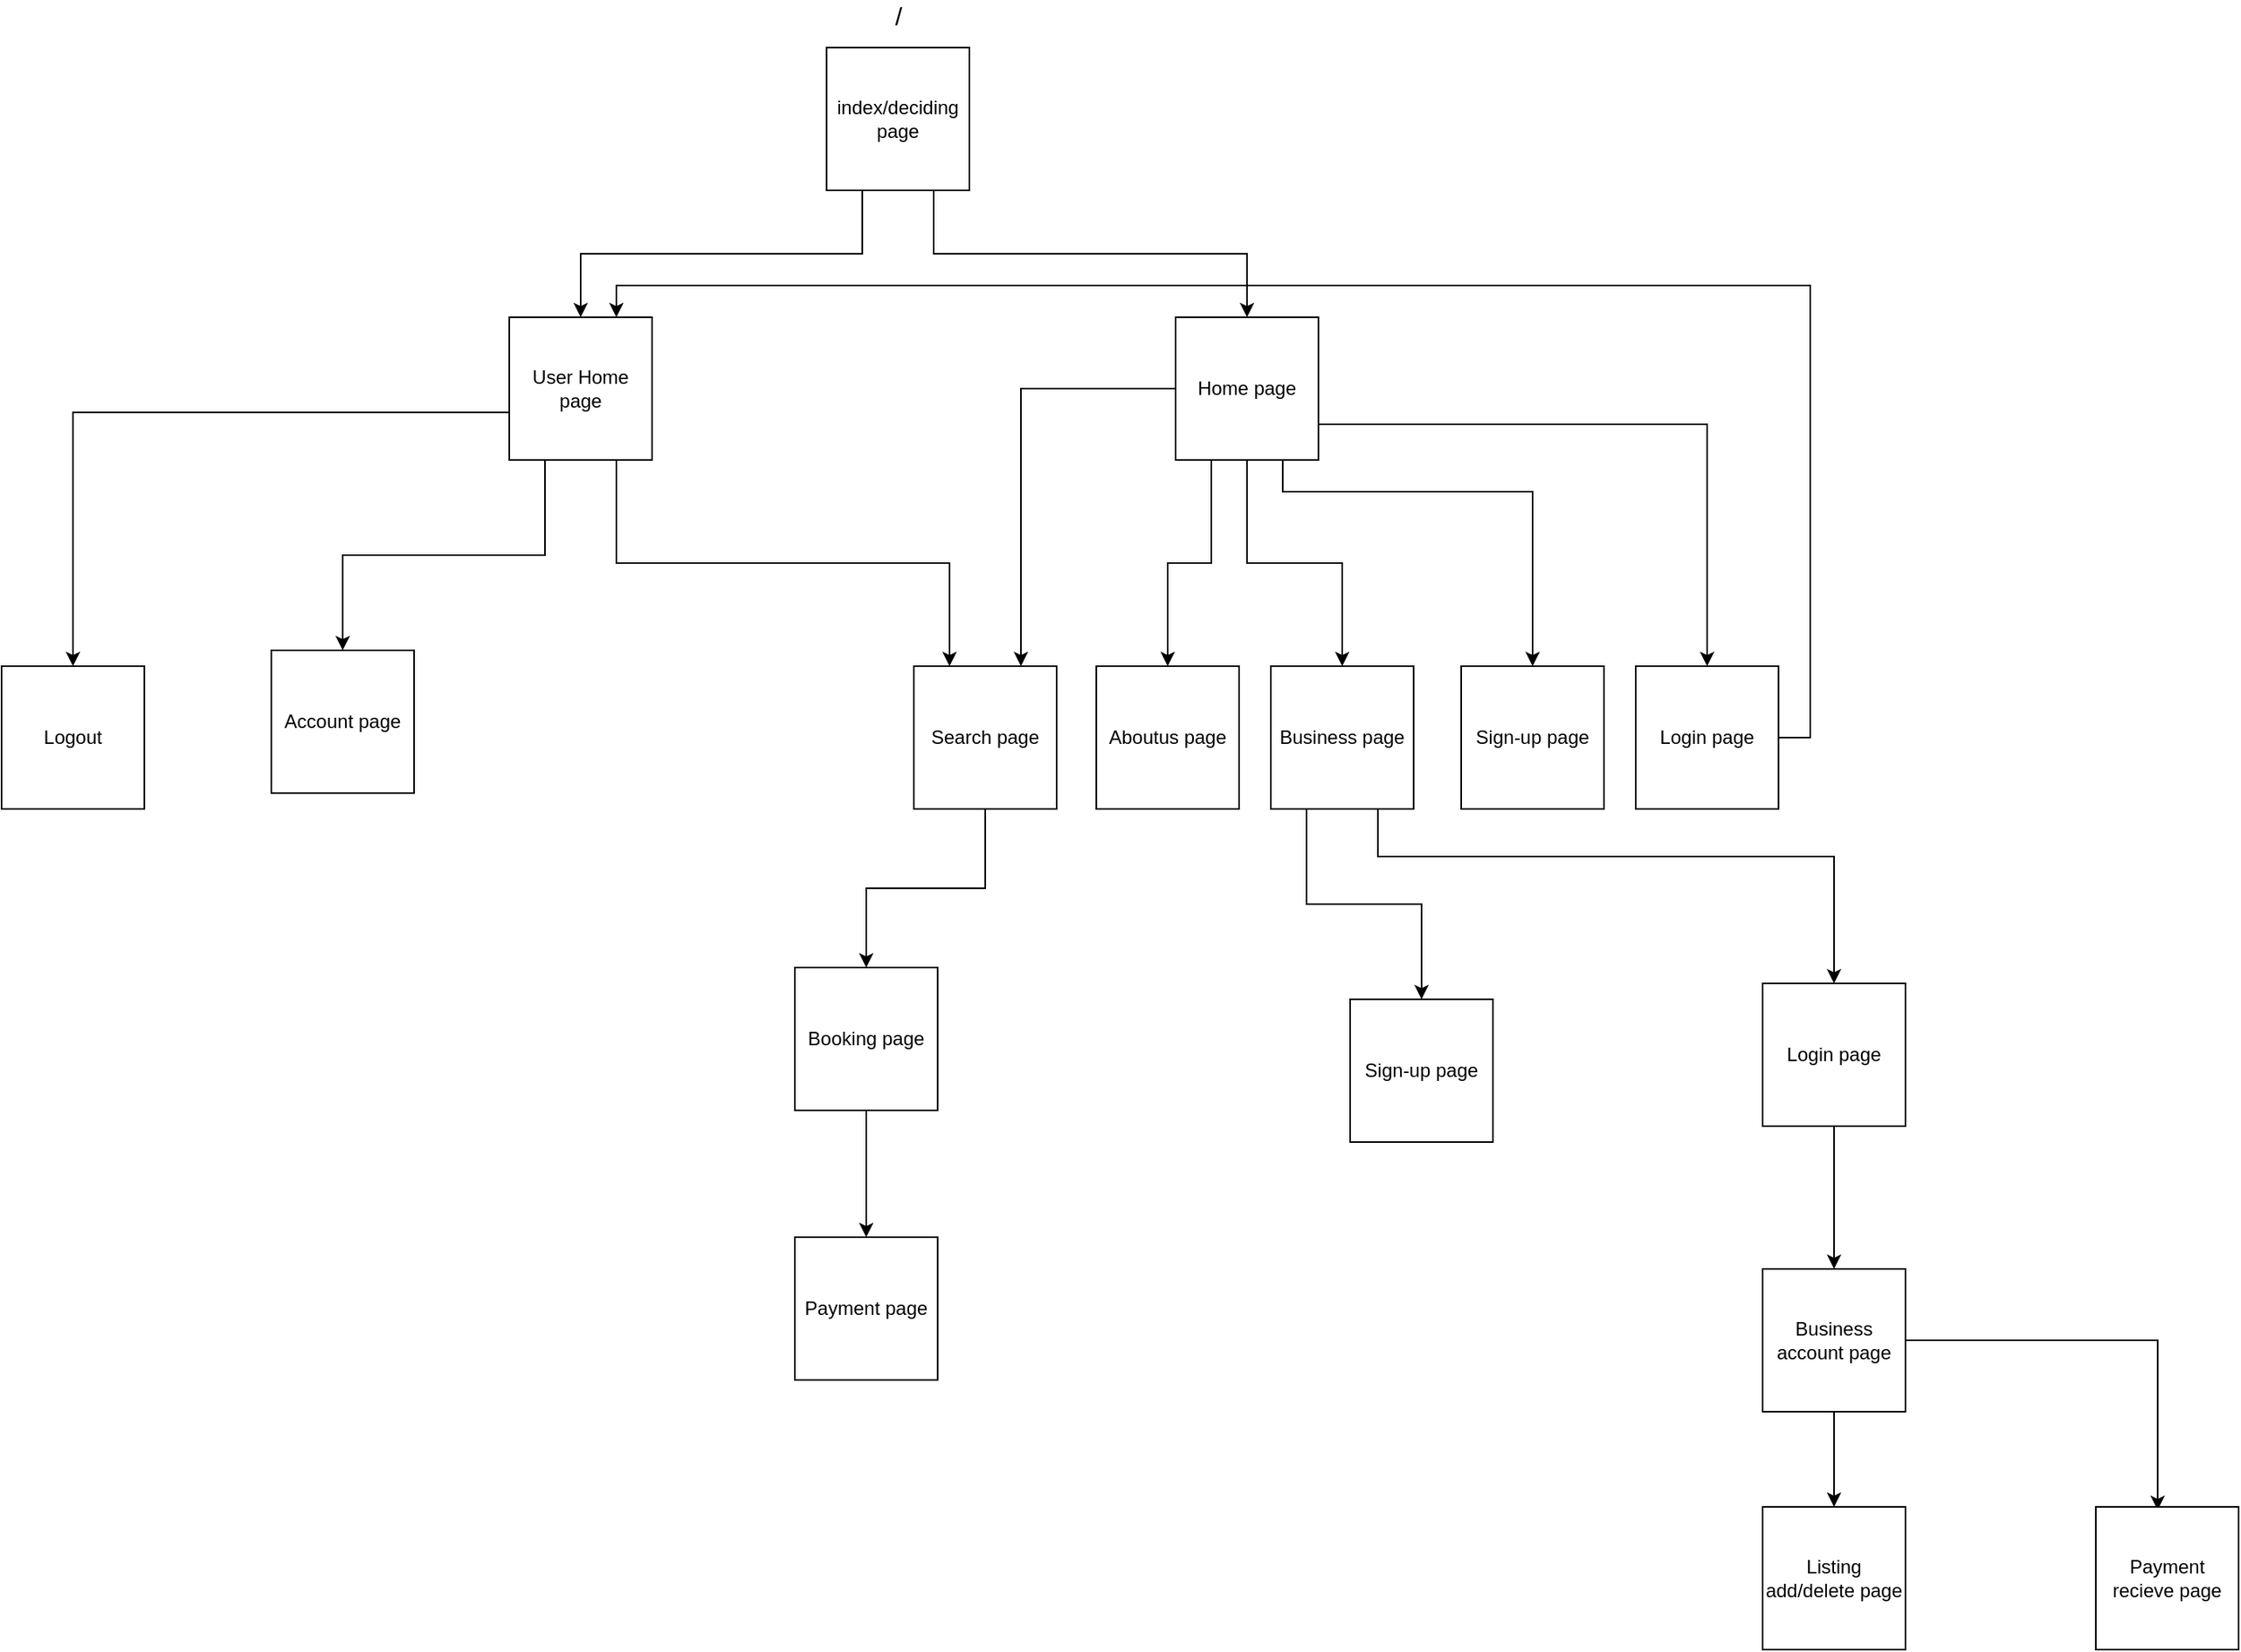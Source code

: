 <mxfile version="14.7.8" type="github">
  <diagram id="9qWIelaiJ4xFkZr7DGf-" name="Page-1">
    <mxGraphModel dx="1422" dy="757" grid="1" gridSize="10" guides="1" tooltips="1" connect="1" arrows="1" fold="1" page="1" pageScale="1" pageWidth="3300" pageHeight="2339" math="0" shadow="0">
      <root>
        <mxCell id="0" />
        <mxCell id="1" parent="0" />
        <mxCell id="l4otnNqnhNK3BgZwbTVl-9" style="edgeStyle=orthogonalEdgeStyle;rounded=0;orthogonalLoop=1;jettySize=auto;html=1;exitX=0.25;exitY=1;exitDx=0;exitDy=0;entryX=0.5;entryY=0;entryDx=0;entryDy=0;" edge="1" parent="1" source="l4otnNqnhNK3BgZwbTVl-1" target="l4otnNqnhNK3BgZwbTVl-5">
          <mxGeometry relative="1" as="geometry" />
        </mxCell>
        <mxCell id="l4otnNqnhNK3BgZwbTVl-10" style="edgeStyle=orthogonalEdgeStyle;rounded=0;orthogonalLoop=1;jettySize=auto;html=1;exitX=0.75;exitY=1;exitDx=0;exitDy=0;entryX=0.5;entryY=0;entryDx=0;entryDy=0;" edge="1" parent="1" source="l4otnNqnhNK3BgZwbTVl-1" target="l4otnNqnhNK3BgZwbTVl-3">
          <mxGeometry relative="1" as="geometry" />
        </mxCell>
        <mxCell id="l4otnNqnhNK3BgZwbTVl-1" value="index/deciding page" style="whiteSpace=wrap;html=1;aspect=fixed;" vertex="1" parent="1">
          <mxGeometry x="560" y="90" width="90" height="90" as="geometry" />
        </mxCell>
        <mxCell id="l4otnNqnhNK3BgZwbTVl-2" value="/" style="text;html=1;align=center;verticalAlign=middle;resizable=0;points=[];autosize=1;strokeColor=none;fontSize=16;" vertex="1" parent="1">
          <mxGeometry x="595" y="60" width="20" height="20" as="geometry" />
        </mxCell>
        <mxCell id="l4otnNqnhNK3BgZwbTVl-19" style="edgeStyle=orthogonalEdgeStyle;rounded=0;orthogonalLoop=1;jettySize=auto;html=1;exitX=1;exitY=0.75;exitDx=0;exitDy=0;entryX=0.5;entryY=0;entryDx=0;entryDy=0;fontSize=16;" edge="1" parent="1" source="l4otnNqnhNK3BgZwbTVl-3" target="l4otnNqnhNK3BgZwbTVl-12">
          <mxGeometry relative="1" as="geometry" />
        </mxCell>
        <mxCell id="l4otnNqnhNK3BgZwbTVl-20" style="edgeStyle=orthogonalEdgeStyle;rounded=0;orthogonalLoop=1;jettySize=auto;html=1;exitX=0.75;exitY=1;exitDx=0;exitDy=0;fontSize=16;" edge="1" parent="1" source="l4otnNqnhNK3BgZwbTVl-3" target="l4otnNqnhNK3BgZwbTVl-11">
          <mxGeometry relative="1" as="geometry">
            <Array as="points">
              <mxPoint x="848" y="370" />
              <mxPoint x="1005" y="370" />
            </Array>
          </mxGeometry>
        </mxCell>
        <mxCell id="l4otnNqnhNK3BgZwbTVl-21" style="edgeStyle=orthogonalEdgeStyle;rounded=0;orthogonalLoop=1;jettySize=auto;html=1;exitX=0.5;exitY=1;exitDx=0;exitDy=0;fontSize=16;" edge="1" parent="1" source="l4otnNqnhNK3BgZwbTVl-3" target="l4otnNqnhNK3BgZwbTVl-13">
          <mxGeometry relative="1" as="geometry" />
        </mxCell>
        <mxCell id="l4otnNqnhNK3BgZwbTVl-22" style="edgeStyle=orthogonalEdgeStyle;rounded=0;orthogonalLoop=1;jettySize=auto;html=1;exitX=0.25;exitY=1;exitDx=0;exitDy=0;fontSize=16;" edge="1" parent="1" source="l4otnNqnhNK3BgZwbTVl-3" target="l4otnNqnhNK3BgZwbTVl-14">
          <mxGeometry relative="1" as="geometry" />
        </mxCell>
        <mxCell id="l4otnNqnhNK3BgZwbTVl-23" style="edgeStyle=orthogonalEdgeStyle;rounded=0;orthogonalLoop=1;jettySize=auto;html=1;exitX=0;exitY=0.5;exitDx=0;exitDy=0;entryX=0.75;entryY=0;entryDx=0;entryDy=0;fontSize=16;" edge="1" parent="1" source="l4otnNqnhNK3BgZwbTVl-3" target="l4otnNqnhNK3BgZwbTVl-15">
          <mxGeometry relative="1" as="geometry" />
        </mxCell>
        <mxCell id="l4otnNqnhNK3BgZwbTVl-3" value="Home page" style="whiteSpace=wrap;html=1;aspect=fixed;" vertex="1" parent="1">
          <mxGeometry x="780" y="260" width="90" height="90" as="geometry" />
        </mxCell>
        <mxCell id="l4otnNqnhNK3BgZwbTVl-24" style="edgeStyle=orthogonalEdgeStyle;rounded=0;orthogonalLoop=1;jettySize=auto;html=1;exitX=0;exitY=0.667;exitDx=0;exitDy=0;entryX=0.5;entryY=0;entryDx=0;entryDy=0;fontSize=16;exitPerimeter=0;" edge="1" parent="1" source="l4otnNqnhNK3BgZwbTVl-5" target="l4otnNqnhNK3BgZwbTVl-16">
          <mxGeometry relative="1" as="geometry">
            <Array as="points">
              <mxPoint x="85" y="320" />
            </Array>
          </mxGeometry>
        </mxCell>
        <mxCell id="l4otnNqnhNK3BgZwbTVl-25" style="edgeStyle=orthogonalEdgeStyle;rounded=0;orthogonalLoop=1;jettySize=auto;html=1;exitX=0.25;exitY=1;exitDx=0;exitDy=0;fontSize=16;" edge="1" parent="1" source="l4otnNqnhNK3BgZwbTVl-5" target="l4otnNqnhNK3BgZwbTVl-17">
          <mxGeometry relative="1" as="geometry" />
        </mxCell>
        <mxCell id="l4otnNqnhNK3BgZwbTVl-26" style="edgeStyle=orthogonalEdgeStyle;rounded=0;orthogonalLoop=1;jettySize=auto;html=1;exitX=0.75;exitY=1;exitDx=0;exitDy=0;entryX=0.25;entryY=0;entryDx=0;entryDy=0;fontSize=16;" edge="1" parent="1" source="l4otnNqnhNK3BgZwbTVl-5" target="l4otnNqnhNK3BgZwbTVl-15">
          <mxGeometry relative="1" as="geometry" />
        </mxCell>
        <mxCell id="l4otnNqnhNK3BgZwbTVl-5" value="User Home page" style="whiteSpace=wrap;html=1;aspect=fixed;" vertex="1" parent="1">
          <mxGeometry x="360" y="260" width="90" height="90" as="geometry" />
        </mxCell>
        <mxCell id="l4otnNqnhNK3BgZwbTVl-11" value="Sign-up page" style="whiteSpace=wrap;html=1;aspect=fixed;" vertex="1" parent="1">
          <mxGeometry x="960" y="480" width="90" height="90" as="geometry" />
        </mxCell>
        <mxCell id="l4otnNqnhNK3BgZwbTVl-35" style="edgeStyle=orthogonalEdgeStyle;rounded=0;orthogonalLoop=1;jettySize=auto;html=1;exitX=1;exitY=0.5;exitDx=0;exitDy=0;fontSize=16;entryX=0.75;entryY=0;entryDx=0;entryDy=0;" edge="1" parent="1" source="l4otnNqnhNK3BgZwbTVl-12" target="l4otnNqnhNK3BgZwbTVl-5">
          <mxGeometry relative="1" as="geometry">
            <mxPoint x="470" y="190" as="targetPoint" />
          </mxGeometry>
        </mxCell>
        <mxCell id="l4otnNqnhNK3BgZwbTVl-12" value="Login page" style="whiteSpace=wrap;html=1;aspect=fixed;" vertex="1" parent="1">
          <mxGeometry x="1070" y="480" width="90" height="90" as="geometry" />
        </mxCell>
        <mxCell id="l4otnNqnhNK3BgZwbTVl-33" style="edgeStyle=orthogonalEdgeStyle;rounded=0;orthogonalLoop=1;jettySize=auto;html=1;exitX=0.75;exitY=1;exitDx=0;exitDy=0;entryX=0.5;entryY=0;entryDx=0;entryDy=0;fontSize=16;" edge="1" parent="1" source="l4otnNqnhNK3BgZwbTVl-13" target="l4otnNqnhNK3BgZwbTVl-32">
          <mxGeometry relative="1" as="geometry">
            <Array as="points">
              <mxPoint x="908" y="600" />
              <mxPoint x="1195" y="600" />
            </Array>
          </mxGeometry>
        </mxCell>
        <mxCell id="l4otnNqnhNK3BgZwbTVl-34" style="edgeStyle=orthogonalEdgeStyle;rounded=0;orthogonalLoop=1;jettySize=auto;html=1;exitX=0.25;exitY=1;exitDx=0;exitDy=0;entryX=0.5;entryY=0;entryDx=0;entryDy=0;fontSize=16;" edge="1" parent="1" source="l4otnNqnhNK3BgZwbTVl-13" target="l4otnNqnhNK3BgZwbTVl-31">
          <mxGeometry relative="1" as="geometry" />
        </mxCell>
        <mxCell id="l4otnNqnhNK3BgZwbTVl-13" value="Business page" style="whiteSpace=wrap;html=1;aspect=fixed;" vertex="1" parent="1">
          <mxGeometry x="840" y="480" width="90" height="90" as="geometry" />
        </mxCell>
        <mxCell id="l4otnNqnhNK3BgZwbTVl-14" value="Aboutus page" style="whiteSpace=wrap;html=1;aspect=fixed;" vertex="1" parent="1">
          <mxGeometry x="730" y="480" width="90" height="90" as="geometry" />
        </mxCell>
        <mxCell id="l4otnNqnhNK3BgZwbTVl-28" style="edgeStyle=orthogonalEdgeStyle;rounded=0;orthogonalLoop=1;jettySize=auto;html=1;exitX=0.5;exitY=1;exitDx=0;exitDy=0;entryX=0.5;entryY=0;entryDx=0;entryDy=0;fontSize=16;" edge="1" parent="1" source="l4otnNqnhNK3BgZwbTVl-15" target="l4otnNqnhNK3BgZwbTVl-27">
          <mxGeometry relative="1" as="geometry" />
        </mxCell>
        <mxCell id="l4otnNqnhNK3BgZwbTVl-15" value="Search page" style="whiteSpace=wrap;html=1;aspect=fixed;" vertex="1" parent="1">
          <mxGeometry x="615" y="480" width="90" height="90" as="geometry" />
        </mxCell>
        <mxCell id="l4otnNqnhNK3BgZwbTVl-16" value="Logout" style="whiteSpace=wrap;html=1;aspect=fixed;" vertex="1" parent="1">
          <mxGeometry x="40" y="480" width="90" height="90" as="geometry" />
        </mxCell>
        <mxCell id="l4otnNqnhNK3BgZwbTVl-17" value="Account page" style="whiteSpace=wrap;html=1;aspect=fixed;" vertex="1" parent="1">
          <mxGeometry x="210" y="470" width="90" height="90" as="geometry" />
        </mxCell>
        <mxCell id="l4otnNqnhNK3BgZwbTVl-29" style="edgeStyle=orthogonalEdgeStyle;rounded=0;orthogonalLoop=1;jettySize=auto;html=1;fontSize=16;" edge="1" parent="1" source="l4otnNqnhNK3BgZwbTVl-27">
          <mxGeometry relative="1" as="geometry">
            <mxPoint x="585" y="840" as="targetPoint" />
          </mxGeometry>
        </mxCell>
        <mxCell id="l4otnNqnhNK3BgZwbTVl-27" value="Booking page" style="whiteSpace=wrap;html=1;aspect=fixed;" vertex="1" parent="1">
          <mxGeometry x="540" y="670" width="90" height="90" as="geometry" />
        </mxCell>
        <mxCell id="l4otnNqnhNK3BgZwbTVl-30" value="Payment page" style="whiteSpace=wrap;html=1;aspect=fixed;" vertex="1" parent="1">
          <mxGeometry x="540" y="840" width="90" height="90" as="geometry" />
        </mxCell>
        <mxCell id="l4otnNqnhNK3BgZwbTVl-31" value="Sign-up page" style="whiteSpace=wrap;html=1;aspect=fixed;" vertex="1" parent="1">
          <mxGeometry x="890" y="690" width="90" height="90" as="geometry" />
        </mxCell>
        <mxCell id="l4otnNqnhNK3BgZwbTVl-37" style="edgeStyle=orthogonalEdgeStyle;rounded=0;orthogonalLoop=1;jettySize=auto;html=1;exitX=0.5;exitY=1;exitDx=0;exitDy=0;fontSize=16;" edge="1" parent="1" source="l4otnNqnhNK3BgZwbTVl-32" target="l4otnNqnhNK3BgZwbTVl-36">
          <mxGeometry relative="1" as="geometry" />
        </mxCell>
        <mxCell id="l4otnNqnhNK3BgZwbTVl-32" value="Login page" style="whiteSpace=wrap;html=1;aspect=fixed;" vertex="1" parent="1">
          <mxGeometry x="1150" y="680" width="90" height="90" as="geometry" />
        </mxCell>
        <mxCell id="l4otnNqnhNK3BgZwbTVl-38" style="edgeStyle=orthogonalEdgeStyle;rounded=0;orthogonalLoop=1;jettySize=auto;html=1;exitX=0.5;exitY=1;exitDx=0;exitDy=0;fontSize=16;" edge="1" parent="1" source="l4otnNqnhNK3BgZwbTVl-36">
          <mxGeometry relative="1" as="geometry">
            <mxPoint x="1195" y="1010" as="targetPoint" />
          </mxGeometry>
        </mxCell>
        <mxCell id="l4otnNqnhNK3BgZwbTVl-41" style="edgeStyle=orthogonalEdgeStyle;rounded=0;orthogonalLoop=1;jettySize=auto;html=1;exitX=1;exitY=0.5;exitDx=0;exitDy=0;fontSize=16;entryX=0.433;entryY=0.022;entryDx=0;entryDy=0;entryPerimeter=0;" edge="1" parent="1" source="l4otnNqnhNK3BgZwbTVl-36" target="l4otnNqnhNK3BgZwbTVl-42">
          <mxGeometry relative="1" as="geometry">
            <mxPoint x="1400" y="1000" as="targetPoint" />
          </mxGeometry>
        </mxCell>
        <mxCell id="l4otnNqnhNK3BgZwbTVl-36" value="Business account page" style="whiteSpace=wrap;html=1;aspect=fixed;" vertex="1" parent="1">
          <mxGeometry x="1150" y="860" width="90" height="90" as="geometry" />
        </mxCell>
        <mxCell id="l4otnNqnhNK3BgZwbTVl-39" value="Listing add/delete page" style="whiteSpace=wrap;html=1;aspect=fixed;" vertex="1" parent="1">
          <mxGeometry x="1150" y="1010" width="90" height="90" as="geometry" />
        </mxCell>
        <mxCell id="l4otnNqnhNK3BgZwbTVl-42" value="Payment recieve page" style="whiteSpace=wrap;html=1;aspect=fixed;" vertex="1" parent="1">
          <mxGeometry x="1360" y="1010" width="90" height="90" as="geometry" />
        </mxCell>
      </root>
    </mxGraphModel>
  </diagram>
</mxfile>

